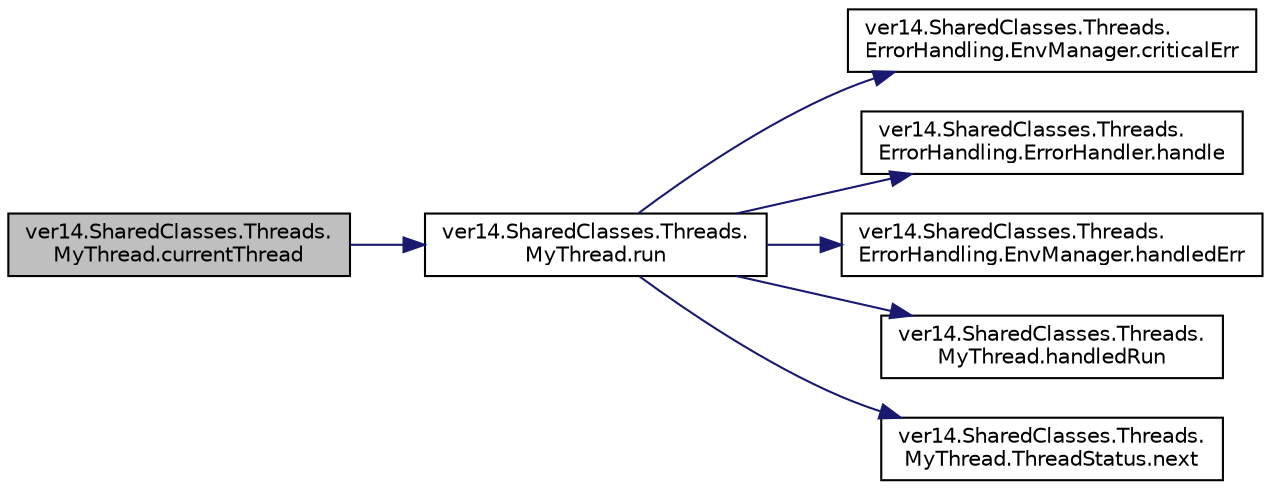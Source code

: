 digraph "ver14.SharedClasses.Threads.MyThread.currentThread"
{
 // LATEX_PDF_SIZE
  edge [fontname="Helvetica",fontsize="10",labelfontname="Helvetica",labelfontsize="10"];
  node [fontname="Helvetica",fontsize="10",shape=record];
  rankdir="LR";
  Node1 [label="ver14.SharedClasses.Threads.\lMyThread.currentThread",height=0.2,width=0.4,color="black", fillcolor="grey75", style="filled", fontcolor="black",tooltip=" "];
  Node1 -> Node2 [color="midnightblue",fontsize="10",style="solid",fontname="Helvetica"];
  Node2 [label="ver14.SharedClasses.Threads.\lMyThread.run",height=0.2,width=0.4,color="black", fillcolor="white", style="filled",URL="$classver14_1_1_shared_classes_1_1_threads_1_1_my_thread.html#a3ddcdba410ed920f9b76f48b38983f57",tooltip=" "];
  Node2 -> Node3 [color="midnightblue",fontsize="10",style="solid",fontname="Helvetica"];
  Node3 [label="ver14.SharedClasses.Threads.\lErrorHandling.EnvManager.criticalErr",height=0.2,width=0.4,color="black", fillcolor="white", style="filled",URL="$interfacever14_1_1_shared_classes_1_1_threads_1_1_error_handling_1_1_env_manager.html#a2d44b9cf6d2cb8d0f4148cdad13cae64",tooltip=" "];
  Node2 -> Node4 [color="midnightblue",fontsize="10",style="solid",fontname="Helvetica"];
  Node4 [label="ver14.SharedClasses.Threads.\lErrorHandling.ErrorHandler.handle",height=0.2,width=0.4,color="black", fillcolor="white", style="filled",URL="$interfacever14_1_1_shared_classes_1_1_threads_1_1_error_handling_1_1_error_handler.html#a907e80af4a847aa7b976258eb5b2af9a",tooltip=" "];
  Node2 -> Node5 [color="midnightblue",fontsize="10",style="solid",fontname="Helvetica"];
  Node5 [label="ver14.SharedClasses.Threads.\lErrorHandling.EnvManager.handledErr",height=0.2,width=0.4,color="black", fillcolor="white", style="filled",URL="$interfacever14_1_1_shared_classes_1_1_threads_1_1_error_handling_1_1_env_manager.html#ab6cd402566927cad04cd3aadbeec9158",tooltip=" "];
  Node2 -> Node6 [color="midnightblue",fontsize="10",style="solid",fontname="Helvetica"];
  Node6 [label="ver14.SharedClasses.Threads.\lMyThread.handledRun",height=0.2,width=0.4,color="black", fillcolor="white", style="filled",URL="$classver14_1_1_shared_classes_1_1_threads_1_1_my_thread.html#a4ec95833704d274ff8d6b21250bcf652",tooltip=" "];
  Node2 -> Node7 [color="midnightblue",fontsize="10",style="solid",fontname="Helvetica"];
  Node7 [label="ver14.SharedClasses.Threads.\lMyThread.ThreadStatus.next",height=0.2,width=0.4,color="black", fillcolor="white", style="filled",URL="$enumver14_1_1_shared_classes_1_1_threads_1_1_my_thread_1_1_thread_status.html#a0505caaf87af28b795327e2633cfd110",tooltip=" "];
}
